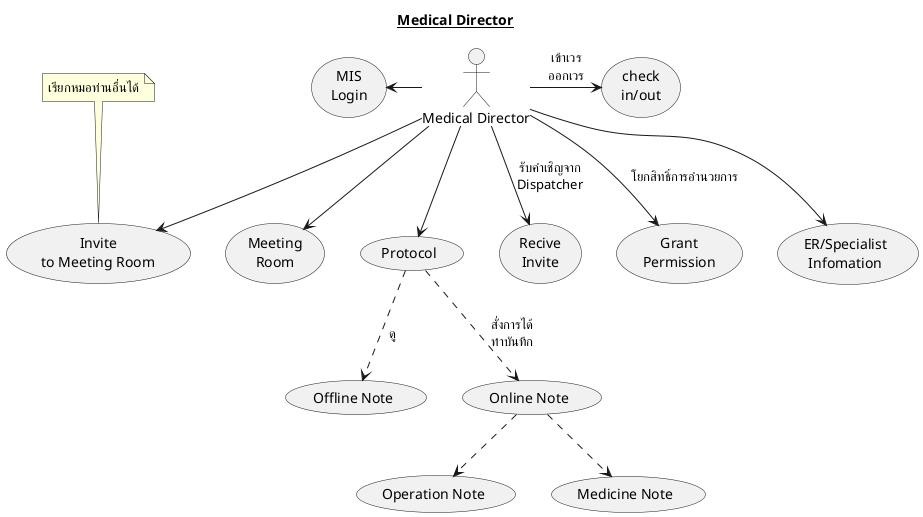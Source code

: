 @startuml
Title __Medical Director__
  :Medical Director: as MD

  usecase (Protocol) as Protocol
  usecase (Offline Note) as Offline
  usecase (Online Note) as Online
  usecase (Operation Note) as Ops
  usecase (Medicine Note) as Med
  Protocol ..> Offline : ดู
  Protocol ..> Online: สั่งการได้\nทำบันทึก
  Online ..> Ops
  Online ..> Med

  usecase (check\nin/out) as checkIn
  usecase (MIS\nLogin) as MISLogin
  usecase (ER/Specialist\nInfomation) as ERSpecialistInfomation

  usecase (Meeting\nRoom) as MeetingRoom
  usecase (Invite\nto Meeting Room) as InviteToMeetingRoom
  usecase (Recive\nInvite) as ReciveInvite

  usecase (Grant\nPermission) as GrantPermission

  MD -right-> checkIn : เข้าเวร\nออกเวร
  MD -left-> MISLogin
  MD --> MeetingRoom
  MD --> ERSpecialistInfomation
  MD --> Protocol
  MD --> InviteToMeetingRoom
  note top of InviteToMeetingRoom : เรียกหมอท่านอื่นได้

  MD --> ReciveInvite : รับคำเชิญจาก\nDispatcher
  MD --> GrantPermission : โยกสิทธิ์การอำนวยการ

@enduml
